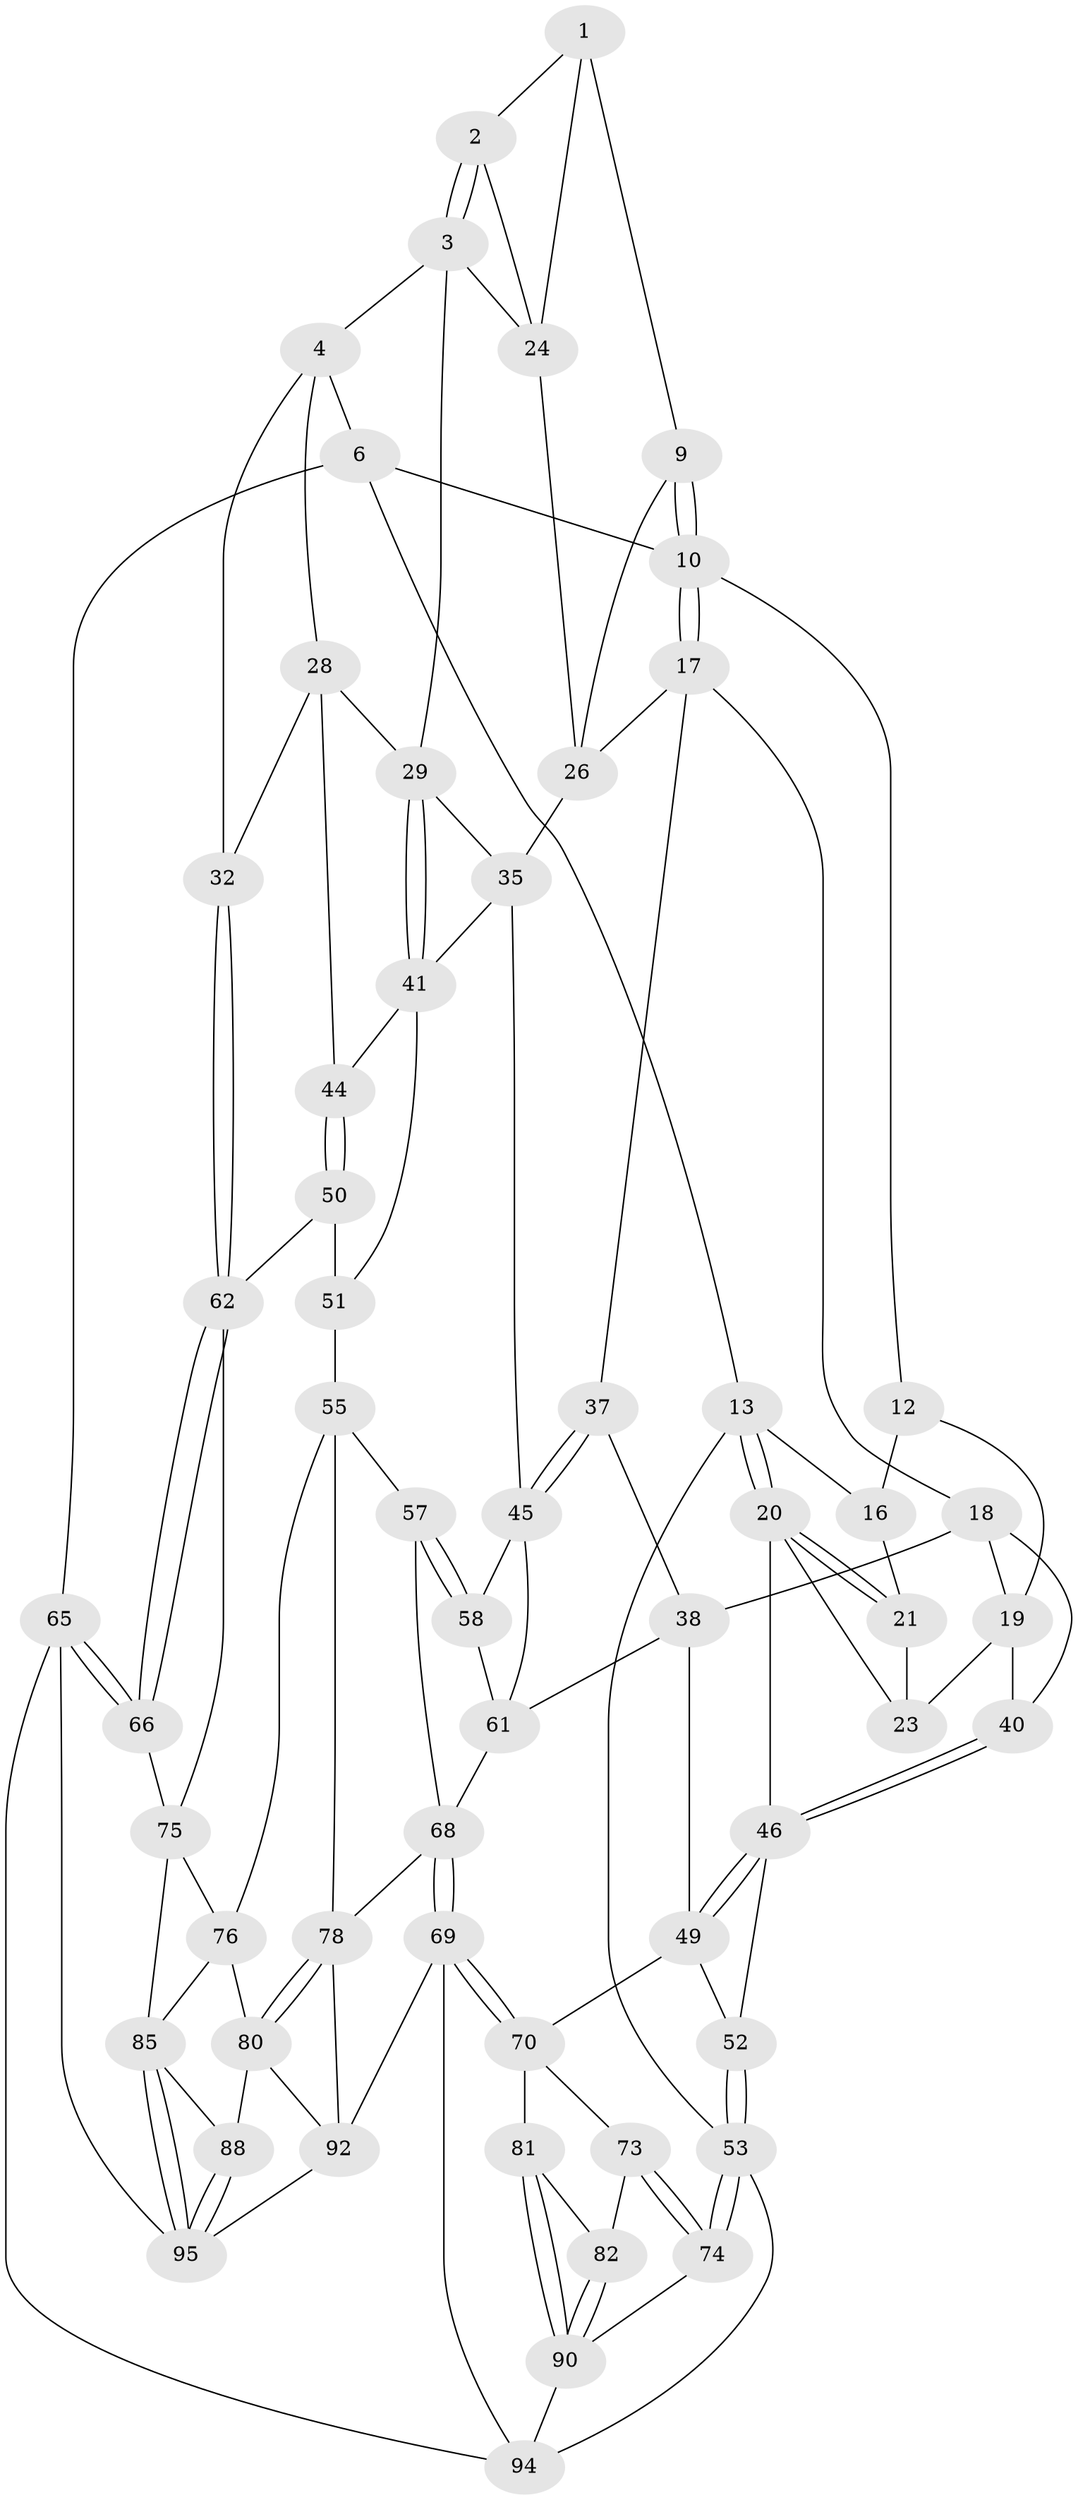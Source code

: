 // Generated by graph-tools (version 1.1) at 2025/24/03/03/25 07:24:37]
// undirected, 58 vertices, 129 edges
graph export_dot {
graph [start="1"]
  node [color=gray90,style=filled];
  1 [pos="+0.7262288911428604+0",super="+8"];
  2 [pos="+0.7953028979288896+0.09878612368558176"];
  3 [pos="+0.8316320531748724+0.11500884578905637",super="+27"];
  4 [pos="+0.8344000884234173+0.11560298133559717",super="+5"];
  6 [pos="+1+0",super="+7"];
  9 [pos="+0.5849732795059283+0.1431206389702031"];
  10 [pos="+0.5276911460901698+0.1352467270596011",super="+11"];
  12 [pos="+0.35298305721016016+0",super="+15"];
  13 [pos="+0+0",super="+14"];
  16 [pos="+0.20087956659575798+0.04803091568526362"];
  17 [pos="+0.4666939966866238+0.19231312378880042",super="+34"];
  18 [pos="+0.42125437085773954+0.20334391125332132",super="+39"];
  19 [pos="+0.35238009178294627+0.20289176940548925",super="+22"];
  20 [pos="+0+0.06746058504742511",super="+36"];
  21 [pos="+0.17988169262658937+0.07702163975150397"];
  23 [pos="+0.18974397292797895+0.2071385331565446"];
  24 [pos="+0.7283097936290355+0.12940031731401314",super="+25"];
  26 [pos="+0.5956772827788859+0.1581291941852565",super="+33"];
  28 [pos="+0.8592012323518496+0.17902488687541954",super="+31"];
  29 [pos="+0.7870866897019444+0.2785034074721646",super="+30"];
  32 [pos="+1+0.31720390522653846"];
  35 [pos="+0.6671543936726777+0.29251547780362575",super="+43"];
  37 [pos="+0.5615165207349097+0.44854066356107314"];
  38 [pos="+0.48692400059715174+0.44008073482605115",super="+48"];
  40 [pos="+0.2676106609331905+0.30299280494291037"];
  41 [pos="+0.8529326162031909+0.3631420700968722",super="+42"];
  44 [pos="+0.9989380700702271+0.35510343184791515"];
  45 [pos="+0.5999050480363711+0.49894067859254276",super="+59"];
  46 [pos="+0.23754407045883974+0.3742838274576961",super="+47"];
  49 [pos="+0.24348306235288705+0.5374156120161561",super="+60"];
  50 [pos="+0.8722762340397704+0.5598722636928892",super="+64"];
  51 [pos="+0.8096861100856662+0.527879828663012",super="+54"];
  52 [pos="+0+0.6221706790303673"];
  53 [pos="+0+0.7736875648021294"];
  55 [pos="+0.6932759820828139+0.7313526671197347",super="+56"];
  57 [pos="+0.6548520288657159+0.7138594598174114"];
  58 [pos="+0.6053298431869275+0.6264649614126828"];
  61 [pos="+0.320943808423748+0.6072094863081227",super="+67"];
  62 [pos="+1+0.7204209164210938",super="+63"];
  65 [pos="+1+1"];
  66 [pos="+1+0.9984847762241317"];
  68 [pos="+0.3734235406360958+0.761308903551329",super="+72"];
  69 [pos="+0.2853755674341689+0.8383753658596054",super="+93"];
  70 [pos="+0.28093613782416005+0.8375960294703801",super="+71"];
  73 [pos="+0.13201697555075073+0.8560414766692486",super="+83"];
  74 [pos="+0+0.8395278099662589",super="+87"];
  75 [pos="+0.8444315970607563+0.8420264443318578",super="+84"];
  76 [pos="+0.7564851849309694+0.8092276376335191",super="+77"];
  78 [pos="+0.5878778824848733+0.9512292088465145",super="+79"];
  80 [pos="+0.7030180912199788+0.8800586707293355",super="+89"];
  81 [pos="+0.2188429501964024+0.8806337660856184"];
  82 [pos="+0.14755300231758214+0.8794030764162836"];
  85 [pos="+0.8434297018654862+0.9226456516568667",super="+86"];
  88 [pos="+0.780674890240998+0.9459171273058371"];
  90 [pos="+0.1570096844457267+0.9661866617267273",super="+91"];
  92 [pos="+0.4878413434609779+1",super="+97"];
  94 [pos="+0.21999088056990737+1"];
  95 [pos="+0.8037639302740386+0.9593634049531202",super="+96"];
  1 -- 2;
  1 -- 24;
  1 -- 9;
  2 -- 3;
  2 -- 3;
  2 -- 24;
  3 -- 4;
  3 -- 24;
  3 -- 29;
  4 -- 28;
  4 -- 32;
  4 -- 6;
  6 -- 13;
  6 -- 65;
  6 -- 10;
  9 -- 10;
  9 -- 10;
  9 -- 26;
  10 -- 17;
  10 -- 17;
  10 -- 12;
  12 -- 16;
  12 -- 19;
  13 -- 20;
  13 -- 20;
  13 -- 53;
  13 -- 16;
  16 -- 21;
  17 -- 18;
  17 -- 37;
  17 -- 26;
  18 -- 19;
  18 -- 40;
  18 -- 38;
  19 -- 40;
  19 -- 23;
  20 -- 21;
  20 -- 21;
  20 -- 23;
  20 -- 46;
  21 -- 23;
  24 -- 26;
  26 -- 35;
  28 -- 29;
  28 -- 32;
  28 -- 44;
  29 -- 41;
  29 -- 41;
  29 -- 35;
  32 -- 62;
  32 -- 62;
  35 -- 41;
  35 -- 45;
  37 -- 38;
  37 -- 45;
  37 -- 45;
  38 -- 49;
  38 -- 61;
  40 -- 46;
  40 -- 46;
  41 -- 44;
  41 -- 51;
  44 -- 50;
  44 -- 50;
  45 -- 58;
  45 -- 61;
  46 -- 49;
  46 -- 49;
  46 -- 52;
  49 -- 52;
  49 -- 70;
  50 -- 51 [weight=2];
  50 -- 62;
  51 -- 55;
  52 -- 53;
  52 -- 53;
  53 -- 74;
  53 -- 74;
  53 -- 94;
  55 -- 76;
  55 -- 57;
  55 -- 78;
  57 -- 58;
  57 -- 58;
  57 -- 68;
  58 -- 61;
  61 -- 68;
  62 -- 66;
  62 -- 66;
  62 -- 75;
  65 -- 66;
  65 -- 66;
  65 -- 94;
  65 -- 95;
  66 -- 75;
  68 -- 69;
  68 -- 69;
  68 -- 78;
  69 -- 70;
  69 -- 70;
  69 -- 92;
  69 -- 94;
  70 -- 81;
  70 -- 73;
  73 -- 74 [weight=2];
  73 -- 74;
  73 -- 82;
  74 -- 90;
  75 -- 76;
  75 -- 85;
  76 -- 80;
  76 -- 85;
  78 -- 80;
  78 -- 80;
  78 -- 92;
  80 -- 88;
  80 -- 92;
  81 -- 82;
  81 -- 90;
  81 -- 90;
  82 -- 90;
  82 -- 90;
  85 -- 95;
  85 -- 95;
  85 -- 88;
  88 -- 95;
  88 -- 95;
  90 -- 94;
  92 -- 95;
}
